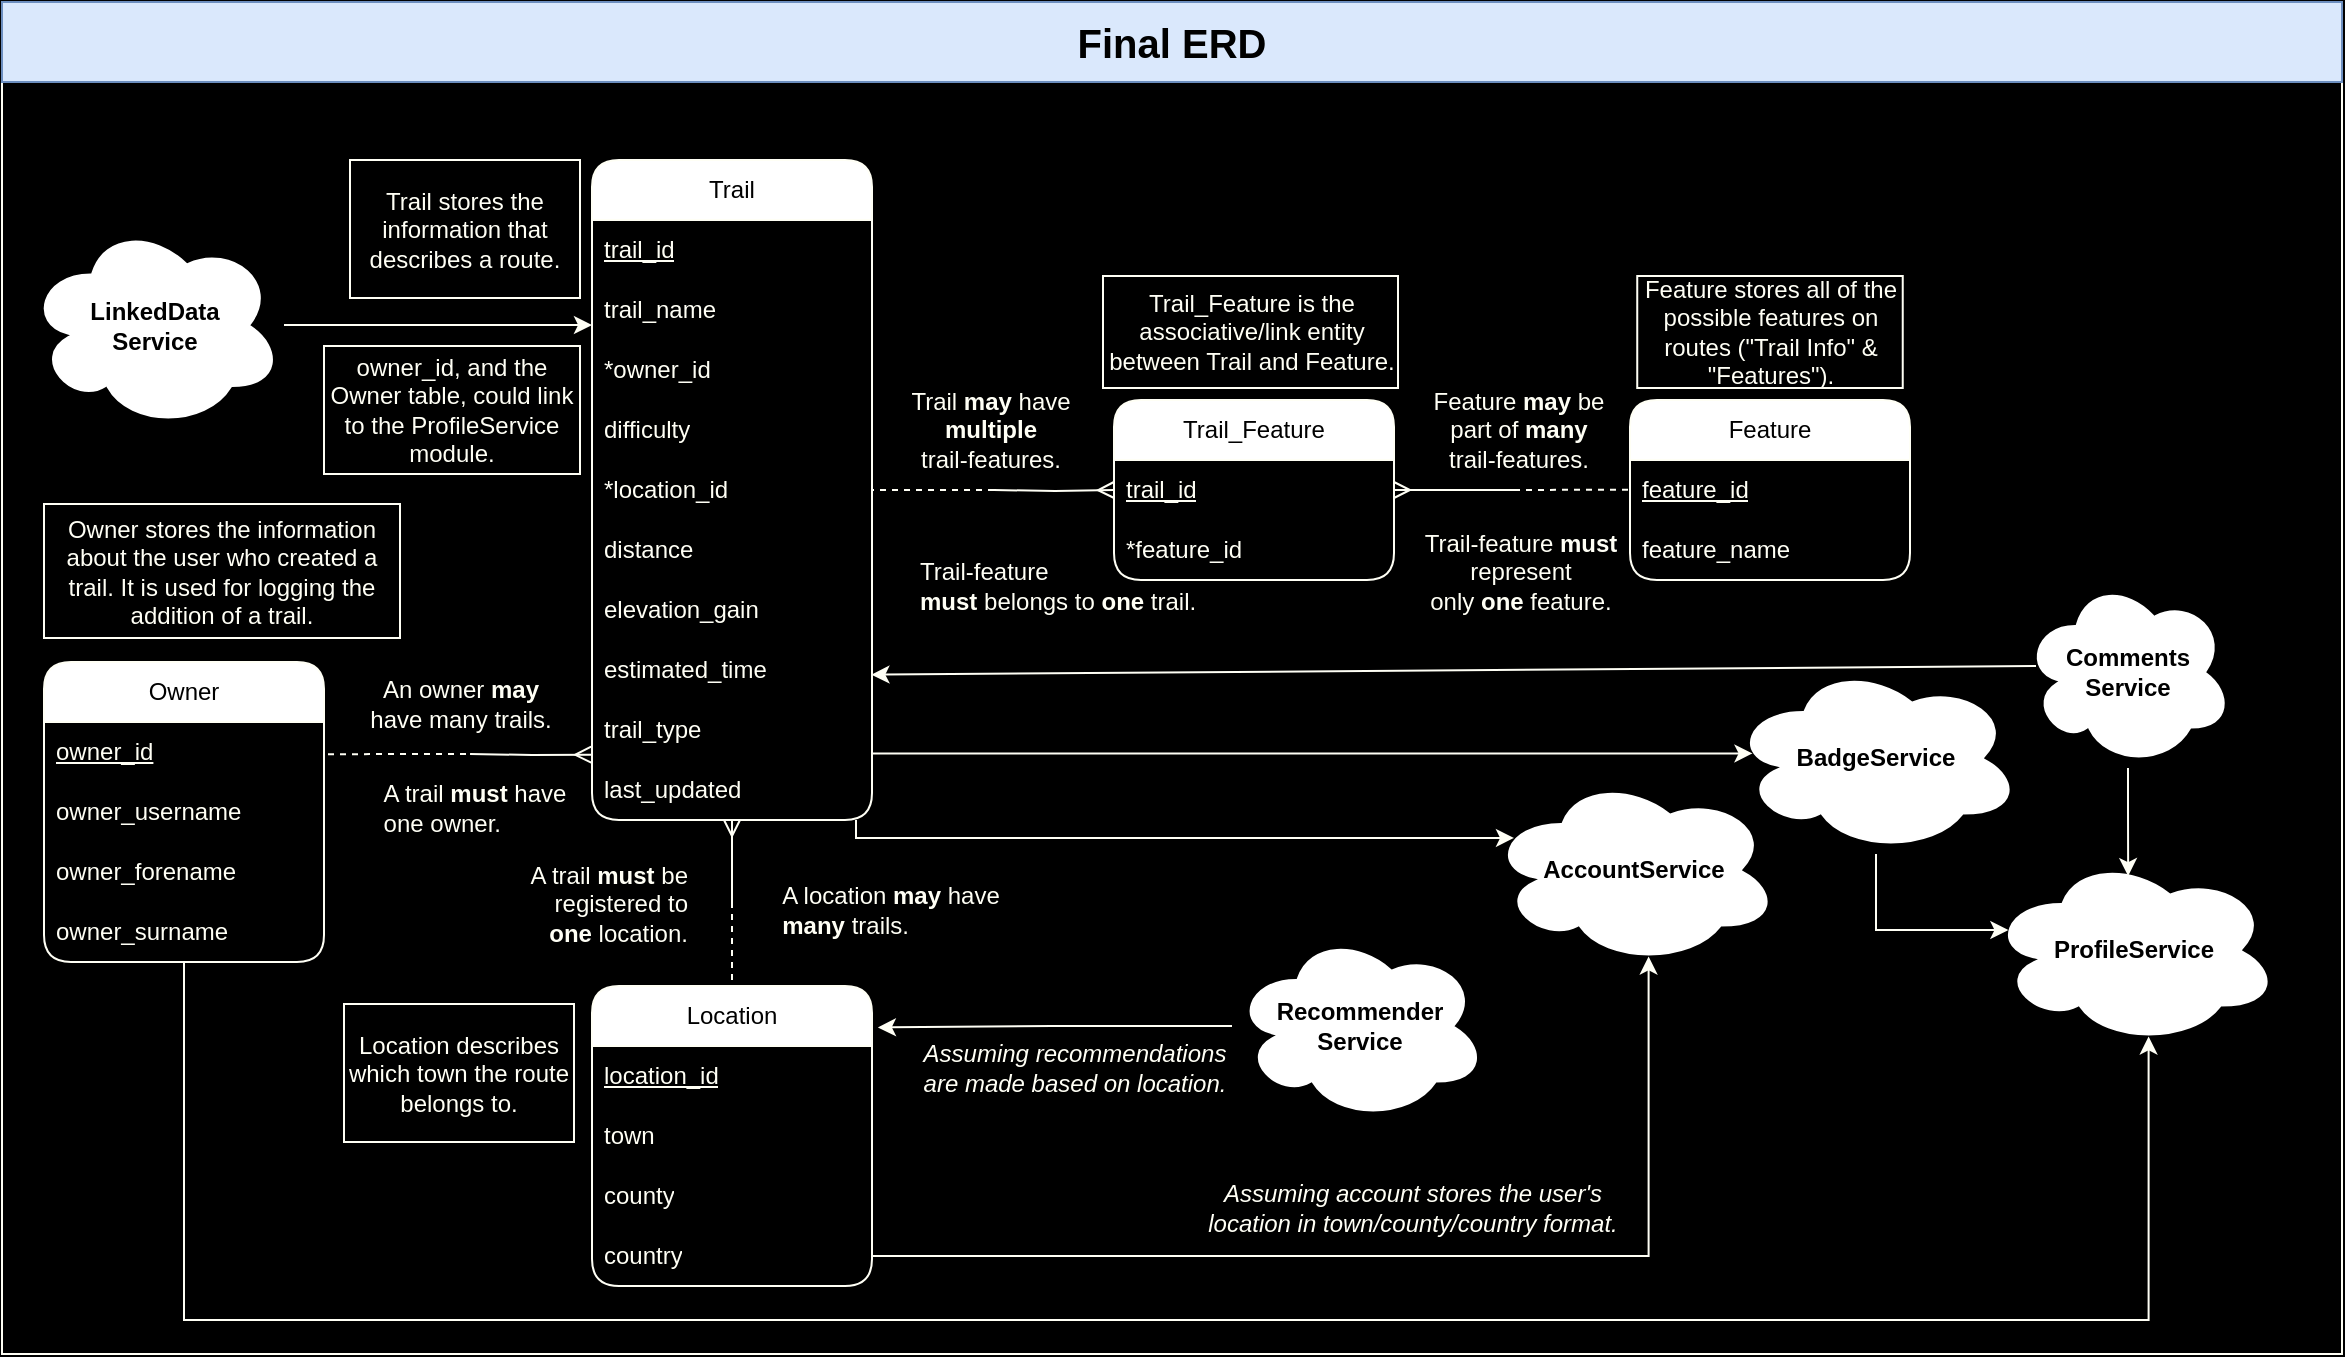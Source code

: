 <mxfile version="24.8.3">
  <diagram name="Page-1" id="eJ1suCUGfrgjvpVPt0L2">
    <mxGraphModel dx="1951" dy="1100" grid="0" gridSize="10" guides="1" tooltips="1" connect="1" arrows="1" fold="1" page="1" pageScale="1" pageWidth="1400" pageHeight="900" background="#000000" math="0" shadow="0">
      <root>
        <mxCell id="0" />
        <mxCell id="1" parent="0" />
        <mxCell id="LxQ198Bzji2fROzqUYcq-68" value="" style="rounded=0;whiteSpace=wrap;html=1;fillColor=none;strokeColor=#FFFFF5;" parent="1" vertex="1">
          <mxGeometry x="119" y="151" width="1170" height="637" as="geometry" />
        </mxCell>
        <mxCell id="LxQ198Bzji2fROzqUYcq-34" style="edgeStyle=orthogonalEdgeStyle;rounded=0;orthogonalLoop=1;jettySize=auto;html=1;strokeColor=#FFFFF5;endArrow=none;endFill=0;startArrow=ERmany;startFill=0;" parent="1" source="LxQ198Bzji2fROzqUYcq-1" edge="1">
          <mxGeometry relative="1" as="geometry">
            <mxPoint x="484" y="562" as="targetPoint" />
          </mxGeometry>
        </mxCell>
        <mxCell id="LxQ198Bzji2fROzqUYcq-1" value="&lt;div&gt;Trail&lt;/div&gt;" style="swimlane;fontStyle=0;childLayout=stackLayout;horizontal=1;startSize=30;horizontalStack=0;resizeParent=1;resizeParentMax=0;resizeLast=0;collapsible=1;marginBottom=0;whiteSpace=wrap;html=1;strokeColor=#FFFFF5;rounded=1;movable=1;resizable=1;rotatable=1;deletable=1;editable=1;locked=0;connectable=1;" parent="1" vertex="1">
          <mxGeometry x="414" y="191" width="140" height="330" as="geometry">
            <mxRectangle x="399" y="1090" width="59" height="30" as="alternateBounds" />
          </mxGeometry>
        </mxCell>
        <mxCell id="LxQ198Bzji2fROzqUYcq-2" value="&lt;font color=&quot;#fffff5&quot;&gt;&lt;u&gt;trail_id&lt;/u&gt;&lt;/font&gt;" style="text;strokeColor=none;fillColor=none;align=left;verticalAlign=middle;spacingLeft=4;spacingRight=4;overflow=hidden;points=[[0,0.5],[1,0.5]];portConstraint=eastwest;rotatable=0;whiteSpace=wrap;html=1;" parent="LxQ198Bzji2fROzqUYcq-1" vertex="1">
          <mxGeometry y="30" width="140" height="30" as="geometry" />
        </mxCell>
        <mxCell id="LxQ198Bzji2fROzqUYcq-3" value="trail_name" style="text;strokeColor=none;fillColor=none;align=left;verticalAlign=middle;spacingLeft=4;spacingRight=4;overflow=hidden;points=[[0,0.5],[1,0.5]];portConstraint=eastwest;rotatable=0;whiteSpace=wrap;html=1;fontColor=#FFFFF5;" parent="LxQ198Bzji2fROzqUYcq-1" vertex="1">
          <mxGeometry y="60" width="140" height="30" as="geometry" />
        </mxCell>
        <mxCell id="LxQ198Bzji2fROzqUYcq-28" value="*owner_id" style="text;strokeColor=none;fillColor=none;align=left;verticalAlign=middle;spacingLeft=4;spacingRight=4;overflow=hidden;points=[[0,0.5],[1,0.5]];portConstraint=eastwest;rotatable=0;whiteSpace=wrap;html=1;fontColor=#FFFFF5;" parent="LxQ198Bzji2fROzqUYcq-1" vertex="1">
          <mxGeometry y="90" width="140" height="30" as="geometry" />
        </mxCell>
        <mxCell id="LxQ198Bzji2fROzqUYcq-4" value="&lt;div&gt;difficulty&lt;/div&gt;" style="text;strokeColor=none;fillColor=none;align=left;verticalAlign=middle;spacingLeft=4;spacingRight=4;overflow=hidden;points=[[0,0.5],[1,0.5]];portConstraint=eastwest;rotatable=0;whiteSpace=wrap;html=1;fontColor=#FFFFF5;" parent="LxQ198Bzji2fROzqUYcq-1" vertex="1">
          <mxGeometry y="120" width="140" height="30" as="geometry" />
        </mxCell>
        <mxCell id="LxQ198Bzji2fROzqUYcq-11" value="&lt;div&gt;*location_id&lt;br&gt;&lt;/div&gt;" style="text;strokeColor=none;fillColor=none;align=left;verticalAlign=middle;spacingLeft=4;spacingRight=4;overflow=hidden;points=[[0,0.5],[1,0.5]];portConstraint=eastwest;rotatable=0;whiteSpace=wrap;html=1;fontColor=#FFFFF5;" parent="LxQ198Bzji2fROzqUYcq-1" vertex="1">
          <mxGeometry y="150" width="140" height="30" as="geometry" />
        </mxCell>
        <mxCell id="LxQ198Bzji2fROzqUYcq-12" value="&lt;div&gt;distance&lt;/div&gt;" style="text;strokeColor=none;fillColor=none;align=left;verticalAlign=middle;spacingLeft=4;spacingRight=4;overflow=hidden;points=[[0,0.5],[1,0.5]];portConstraint=eastwest;rotatable=0;whiteSpace=wrap;html=1;fontColor=#FFFFF5;" parent="LxQ198Bzji2fROzqUYcq-1" vertex="1">
          <mxGeometry y="180" width="140" height="30" as="geometry" />
        </mxCell>
        <mxCell id="LxQ198Bzji2fROzqUYcq-13" value="elevation_gain" style="text;strokeColor=none;fillColor=none;align=left;verticalAlign=middle;spacingLeft=4;spacingRight=4;overflow=hidden;points=[[0,0.5],[1,0.5]];portConstraint=eastwest;rotatable=0;whiteSpace=wrap;html=1;fontColor=#FFFFF5;" parent="LxQ198Bzji2fROzqUYcq-1" vertex="1">
          <mxGeometry y="210" width="140" height="30" as="geometry" />
        </mxCell>
        <mxCell id="LxQ198Bzji2fROzqUYcq-14" value="estimated_time" style="text;strokeColor=none;fillColor=none;align=left;verticalAlign=middle;spacingLeft=4;spacingRight=4;overflow=hidden;points=[[0,0.5],[1,0.5]];portConstraint=eastwest;rotatable=0;whiteSpace=wrap;html=1;fontColor=#FFFFF5;" parent="LxQ198Bzji2fROzqUYcq-1" vertex="1">
          <mxGeometry y="240" width="140" height="30" as="geometry" />
        </mxCell>
        <mxCell id="LxQ198Bzji2fROzqUYcq-15" value="trail_type" style="text;strokeColor=none;fillColor=none;align=left;verticalAlign=middle;spacingLeft=4;spacingRight=4;overflow=hidden;points=[[0,0.5],[1,0.5]];portConstraint=eastwest;rotatable=0;whiteSpace=wrap;html=1;fontColor=#FFFFF5;" parent="LxQ198Bzji2fROzqUYcq-1" vertex="1">
          <mxGeometry y="270" width="140" height="30" as="geometry" />
        </mxCell>
        <mxCell id="LxQ198Bzji2fROzqUYcq-16" value="last_updated" style="text;strokeColor=none;fillColor=none;align=left;verticalAlign=middle;spacingLeft=4;spacingRight=4;overflow=hidden;points=[[0,0.5],[1,0.5]];portConstraint=eastwest;rotatable=0;whiteSpace=wrap;html=1;fontColor=#FFFFF5;" parent="LxQ198Bzji2fROzqUYcq-1" vertex="1">
          <mxGeometry y="300" width="140" height="30" as="geometry" />
        </mxCell>
        <mxCell id="LxQ198Bzji2fROzqUYcq-5" value="Location" style="swimlane;fontStyle=0;childLayout=stackLayout;horizontal=1;startSize=30;horizontalStack=0;resizeParent=1;resizeParentMax=0;resizeLast=0;collapsible=1;marginBottom=0;whiteSpace=wrap;html=1;strokeColor=#FFFFF5;rounded=1;" parent="1" vertex="1">
          <mxGeometry x="414" y="604" width="140" height="150" as="geometry" />
        </mxCell>
        <mxCell id="LxQ198Bzji2fROzqUYcq-6" value="&lt;font color=&quot;#fffff5&quot;&gt;&lt;u&gt;location_id&lt;/u&gt;&lt;/font&gt;" style="text;strokeColor=none;fillColor=none;align=left;verticalAlign=middle;spacingLeft=4;spacingRight=4;overflow=hidden;points=[[0,0.5],[1,0.5]];portConstraint=eastwest;rotatable=0;whiteSpace=wrap;html=1;" parent="LxQ198Bzji2fROzqUYcq-5" vertex="1">
          <mxGeometry y="30" width="140" height="30" as="geometry" />
        </mxCell>
        <mxCell id="LxQ198Bzji2fROzqUYcq-7" value="town" style="text;strokeColor=none;fillColor=none;align=left;verticalAlign=middle;spacingLeft=4;spacingRight=4;overflow=hidden;points=[[0,0.5],[1,0.5]];portConstraint=eastwest;rotatable=0;whiteSpace=wrap;html=1;fontColor=#FFFFF5;" parent="LxQ198Bzji2fROzqUYcq-5" vertex="1">
          <mxGeometry y="60" width="140" height="30" as="geometry" />
        </mxCell>
        <mxCell id="LxQ198Bzji2fROzqUYcq-8" value="county" style="text;strokeColor=none;fillColor=none;align=left;verticalAlign=middle;spacingLeft=4;spacingRight=4;overflow=hidden;points=[[0,0.5],[1,0.5]];portConstraint=eastwest;rotatable=0;whiteSpace=wrap;html=1;fontColor=#FFFFF5;" parent="LxQ198Bzji2fROzqUYcq-5" vertex="1">
          <mxGeometry y="90" width="140" height="30" as="geometry" />
        </mxCell>
        <mxCell id="LxQ198Bzji2fROzqUYcq-17" value="country" style="text;strokeColor=none;fillColor=none;align=left;verticalAlign=middle;spacingLeft=4;spacingRight=4;overflow=hidden;points=[[0,0.5],[1,0.5]];portConstraint=eastwest;rotatable=0;whiteSpace=wrap;html=1;fontColor=#FFFFF5;" parent="LxQ198Bzji2fROzqUYcq-5" vertex="1">
          <mxGeometry y="120" width="140" height="30" as="geometry" />
        </mxCell>
        <mxCell id="LxQ198Bzji2fROzqUYcq-18" value="Trail_Feature" style="swimlane;fontStyle=0;childLayout=stackLayout;horizontal=1;startSize=30;horizontalStack=0;resizeParent=1;resizeParentMax=0;resizeLast=0;collapsible=1;marginBottom=0;whiteSpace=wrap;html=1;strokeColor=#FFFFF5;rounded=1;" parent="1" vertex="1">
          <mxGeometry x="675" y="311" width="140" height="90" as="geometry" />
        </mxCell>
        <mxCell id="LxQ198Bzji2fROzqUYcq-19" value="&lt;font color=&quot;#fffff5&quot;&gt;&lt;u&gt;trail_id&lt;br&gt;&lt;/u&gt;&lt;/font&gt;" style="text;strokeColor=none;fillColor=none;align=left;verticalAlign=middle;spacingLeft=4;spacingRight=4;overflow=hidden;points=[[0,0.5],[1,0.5]];portConstraint=eastwest;rotatable=0;whiteSpace=wrap;html=1;" parent="LxQ198Bzji2fROzqUYcq-18" vertex="1">
          <mxGeometry y="30" width="140" height="30" as="geometry" />
        </mxCell>
        <mxCell id="LxQ198Bzji2fROzqUYcq-20" value="*feature_id" style="text;strokeColor=none;fillColor=none;align=left;verticalAlign=middle;spacingLeft=4;spacingRight=4;overflow=hidden;points=[[0,0.5],[1,0.5]];portConstraint=eastwest;rotatable=0;whiteSpace=wrap;html=1;fontColor=#FFFFF5;" parent="LxQ198Bzji2fROzqUYcq-18" vertex="1">
          <mxGeometry y="60" width="140" height="30" as="geometry" />
        </mxCell>
        <mxCell id="LxQ198Bzji2fROzqUYcq-23" value="Feature" style="swimlane;fontStyle=0;childLayout=stackLayout;horizontal=1;startSize=30;horizontalStack=0;resizeParent=1;resizeParentMax=0;resizeLast=0;collapsible=1;marginBottom=0;whiteSpace=wrap;html=1;strokeColor=#FFFFF5;rounded=1;" parent="1" vertex="1">
          <mxGeometry x="933" y="311" width="140" height="90" as="geometry" />
        </mxCell>
        <mxCell id="LxQ198Bzji2fROzqUYcq-24" value="&lt;font color=&quot;#fffff5&quot;&gt;&lt;u&gt;feature_id&lt;/u&gt;&lt;/font&gt;" style="text;strokeColor=none;fillColor=none;align=left;verticalAlign=middle;spacingLeft=4;spacingRight=4;overflow=hidden;points=[[0,0.5],[1,0.5]];portConstraint=eastwest;rotatable=0;whiteSpace=wrap;html=1;" parent="LxQ198Bzji2fROzqUYcq-23" vertex="1">
          <mxGeometry y="30" width="140" height="30" as="geometry" />
        </mxCell>
        <mxCell id="LxQ198Bzji2fROzqUYcq-25" value="feature_name" style="text;strokeColor=none;fillColor=none;align=left;verticalAlign=middle;spacingLeft=4;spacingRight=4;overflow=hidden;points=[[0,0.5],[1,0.5]];portConstraint=eastwest;rotatable=0;whiteSpace=wrap;html=1;fontColor=#FFFFF5;" parent="LxQ198Bzji2fROzqUYcq-23" vertex="1">
          <mxGeometry y="60" width="140" height="30" as="geometry" />
        </mxCell>
        <mxCell id="LxQ198Bzji2fROzqUYcq-29" value="owner_id, and the Owner table, could link to the ProfileService module." style="rounded=0;whiteSpace=wrap;html=1;fillColor=#000000;strokeColor=#FFFFF5;labelBackgroundColor=none;fontColor=#FFFFF5;" parent="1" vertex="1">
          <mxGeometry x="280" y="284" width="128" height="64" as="geometry" />
        </mxCell>
        <mxCell id="LxQ198Bzji2fROzqUYcq-32" style="edgeStyle=orthogonalEdgeStyle;rounded=0;orthogonalLoop=1;jettySize=auto;html=1;entryX=0;entryY=0.5;entryDx=0;entryDy=0;strokeColor=#FFFFF5;endArrow=ERmany;endFill=0;" parent="1" target="LxQ198Bzji2fROzqUYcq-18" edge="1">
          <mxGeometry relative="1" as="geometry">
            <mxPoint x="615" y="356" as="sourcePoint" />
          </mxGeometry>
        </mxCell>
        <mxCell id="LxQ198Bzji2fROzqUYcq-33" style="edgeStyle=orthogonalEdgeStyle;rounded=0;orthogonalLoop=1;jettySize=auto;html=1;strokeColor=#FFFFF5;endArrow=none;endFill=0;startArrow=ERmany;startFill=0;" parent="1" source="LxQ198Bzji2fROzqUYcq-19" edge="1">
          <mxGeometry relative="1" as="geometry">
            <mxPoint x="875" y="356" as="targetPoint" />
          </mxGeometry>
        </mxCell>
        <mxCell id="LxQ198Bzji2fROzqUYcq-35" value="Trail stores the information that describes a route." style="rounded=0;whiteSpace=wrap;html=1;fillColor=#000000;strokeColor=#FFFFF5;labelBackgroundColor=none;fontColor=#FFFFF5;" parent="1" vertex="1">
          <mxGeometry x="293" y="191" width="115" height="69" as="geometry" />
        </mxCell>
        <mxCell id="LxQ198Bzji2fROzqUYcq-36" value="Location describes which town the route belongs to." style="rounded=0;whiteSpace=wrap;html=1;fillColor=#000000;strokeColor=#FFFFF5;labelBackgroundColor=none;fontColor=#FFFFF5;" parent="1" vertex="1">
          <mxGeometry x="290" y="613" width="115" height="69" as="geometry" />
        </mxCell>
        <mxCell id="LxQ198Bzji2fROzqUYcq-37" value="&lt;div&gt;Trail_Feature is the associative/link entity between Trail and Feature.&lt;br&gt;&lt;/div&gt;" style="rounded=0;whiteSpace=wrap;html=1;fillColor=#000000;strokeColor=#FFFFF5;labelBackgroundColor=none;fontColor=#FFFFF5;" parent="1" vertex="1">
          <mxGeometry x="669.5" y="249" width="147.5" height="56" as="geometry" />
        </mxCell>
        <mxCell id="LxQ198Bzji2fROzqUYcq-38" value="Feature stores all of the possible features on routes (&quot;Trail Info&quot; &amp;amp; &quot;Features&quot;)." style="rounded=0;whiteSpace=wrap;html=1;fillColor=#000000;strokeColor=#FFFFF5;labelBackgroundColor=none;fontColor=#FFFFF5;" parent="1" vertex="1">
          <mxGeometry x="936.62" y="249" width="132.75" height="56" as="geometry" />
        </mxCell>
        <mxCell id="LxQ198Bzji2fROzqUYcq-39" value="" style="endArrow=none;dashed=1;html=1;rounded=0;strokeColor=#FFFFF5;entryX=0.5;entryY=0;entryDx=0;entryDy=0;" parent="1" target="LxQ198Bzji2fROzqUYcq-5" edge="1">
          <mxGeometry width="50" height="50" relative="1" as="geometry">
            <mxPoint x="484" y="562" as="sourcePoint" />
            <mxPoint x="581" y="457" as="targetPoint" />
          </mxGeometry>
        </mxCell>
        <mxCell id="LxQ198Bzji2fROzqUYcq-40" value="" style="endArrow=none;dashed=1;html=1;rounded=0;strokeColor=#FFFFF5;entryX=1;entryY=0.5;entryDx=0;entryDy=0;" parent="1" target="LxQ198Bzji2fROzqUYcq-1" edge="1">
          <mxGeometry width="50" height="50" relative="1" as="geometry">
            <mxPoint x="615" y="356" as="sourcePoint" />
            <mxPoint x="606.66" y="408" as="targetPoint" />
          </mxGeometry>
        </mxCell>
        <mxCell id="LxQ198Bzji2fROzqUYcq-41" value="" style="endArrow=none;dashed=1;html=1;rounded=0;strokeColor=#FFFFF5;entryX=-0.007;entryY=0.494;entryDx=0;entryDy=0;entryPerimeter=0;" parent="1" target="LxQ198Bzji2fROzqUYcq-24" edge="1">
          <mxGeometry width="50" height="50" relative="1" as="geometry">
            <mxPoint x="875" y="356" as="sourcePoint" />
            <mxPoint x="902" y="393.5" as="targetPoint" />
          </mxGeometry>
        </mxCell>
        <mxCell id="LxQ198Bzji2fROzqUYcq-42" value="&lt;b&gt;BadgeService&lt;/b&gt;" style="ellipse;shape=cloud;whiteSpace=wrap;html=1;" parent="1" vertex="1">
          <mxGeometry x="983" y="442" width="146" height="96" as="geometry" />
        </mxCell>
        <mxCell id="LxQ198Bzji2fROzqUYcq-43" value="&lt;b&gt;ProfileService&lt;br&gt;&lt;/b&gt;" style="ellipse;shape=cloud;whiteSpace=wrap;html=1;" parent="1" vertex="1">
          <mxGeometry x="1112" y="538" width="146" height="96" as="geometry" />
        </mxCell>
        <mxCell id="LxQ198Bzji2fROzqUYcq-44" value="&lt;b&gt;AccountService&lt;/b&gt;" style="ellipse;shape=cloud;whiteSpace=wrap;html=1;" parent="1" vertex="1">
          <mxGeometry x="862" y="498" width="146" height="96" as="geometry" />
        </mxCell>
        <mxCell id="LxQ198Bzji2fROzqUYcq-60" style="edgeStyle=orthogonalEdgeStyle;rounded=0;orthogonalLoop=1;jettySize=auto;html=1;entryX=0;entryY=0.25;entryDx=0;entryDy=0;strokeColor=#FFFFF5;" parent="1" source="LxQ198Bzji2fROzqUYcq-45" target="LxQ198Bzji2fROzqUYcq-1" edge="1">
          <mxGeometry relative="1" as="geometry" />
        </mxCell>
        <mxCell id="LxQ198Bzji2fROzqUYcq-45" value="&lt;b&gt;LinkedData&lt;br&gt;Service&lt;/b&gt;" style="ellipse;shape=cloud;whiteSpace=wrap;html=1;" parent="1" vertex="1">
          <mxGeometry x="131" y="221" width="129" height="105" as="geometry" />
        </mxCell>
        <mxCell id="LxQ198Bzji2fROzqUYcq-48" style="edgeStyle=orthogonalEdgeStyle;rounded=0;orthogonalLoop=1;jettySize=auto;html=1;strokeColor=#FFFFF5;entryX=1.021;entryY=0.138;entryDx=0;entryDy=0;entryPerimeter=0;" parent="1" source="LxQ198Bzji2fROzqUYcq-46" target="LxQ198Bzji2fROzqUYcq-5" edge="1">
          <mxGeometry relative="1" as="geometry">
            <mxPoint x="592.833" y="700.5" as="targetPoint" />
          </mxGeometry>
        </mxCell>
        <mxCell id="LxQ198Bzji2fROzqUYcq-46" value="&lt;b&gt;Recommender Service&lt;br&gt;&lt;/b&gt;" style="ellipse;shape=cloud;whiteSpace=wrap;html=1;" parent="1" vertex="1">
          <mxGeometry x="734" y="576" width="128" height="96" as="geometry" />
        </mxCell>
        <mxCell id="LxQ198Bzji2fROzqUYcq-47" value="&lt;b&gt;Comments Service&lt;br&gt;&lt;/b&gt;" style="ellipse;shape=cloud;whiteSpace=wrap;html=1;" parent="1" vertex="1">
          <mxGeometry x="1129" y="399" width="106" height="96" as="geometry" />
        </mxCell>
        <mxCell id="LxQ198Bzji2fROzqUYcq-49" value="&lt;i&gt;&lt;font color=&quot;#fffff5&quot;&gt;Assuming recommendations&lt;br&gt;are made based on location.&lt;br&gt;&lt;/font&gt;&lt;/i&gt;" style="text;html=1;align=center;verticalAlign=middle;resizable=0;points=[];autosize=1;strokeColor=none;fillColor=none;" parent="1" vertex="1">
          <mxGeometry x="567" y="624" width="176" height="41" as="geometry" />
        </mxCell>
        <mxCell id="LxQ198Bzji2fROzqUYcq-50" value="&lt;font color=&quot;#fffff5&quot;&gt;A trail &lt;b&gt;must &lt;/b&gt;be&lt;br&gt;registered to&lt;br&gt;&lt;b&gt;one &lt;/b&gt;&lt;/font&gt;&lt;font color=&quot;#fffff5&quot;&gt;location.&lt;/font&gt;" style="text;html=1;align=right;verticalAlign=middle;resizable=0;points=[];autosize=1;strokeColor=none;fillColor=none;" parent="1" vertex="1">
          <mxGeometry x="366" y="535" width="97" height="55" as="geometry" />
        </mxCell>
        <mxCell id="LxQ198Bzji2fROzqUYcq-51" value="&lt;font color=&quot;#fffff5&quot;&gt;A location &lt;b&gt;may &lt;/b&gt;have&lt;br&gt;&lt;/font&gt;&lt;div align=&quot;left&quot;&gt;&lt;font color=&quot;#fffff5&quot;&gt;&lt;b&gt;many &lt;/b&gt;trails.&lt;/font&gt;&lt;br&gt;&lt;/div&gt;" style="text;html=1;align=center;verticalAlign=middle;resizable=0;points=[];autosize=1;strokeColor=none;fillColor=none;" parent="1" vertex="1">
          <mxGeometry x="499" y="545" width="127" height="41" as="geometry" />
        </mxCell>
        <mxCell id="LxQ198Bzji2fROzqUYcq-52" value="&lt;div align=&quot;left&quot;&gt;&lt;font color=&quot;#fffff5&quot;&gt;Trail-feature&lt;/font&gt;&lt;br&gt;&lt;/div&gt;&lt;div align=&quot;left&quot;&gt;&lt;font color=&quot;#fffff5&quot;&gt;&lt;b&gt;must &lt;/b&gt;belongs to &lt;b&gt;one &lt;/b&gt;trail.&lt;/font&gt;&lt;br&gt;&lt;/div&gt;" style="text;html=1;align=left;verticalAlign=middle;resizable=0;points=[];autosize=1;strokeColor=none;fillColor=none;" parent="1" vertex="1">
          <mxGeometry x="576" y="383" width="158" height="41" as="geometry" />
        </mxCell>
        <mxCell id="LxQ198Bzji2fROzqUYcq-53" value="&lt;font color=&quot;#fffff5&quot;&gt;Trail &lt;b&gt;may &lt;/b&gt;have&lt;br&gt;&lt;b&gt;multiple&lt;br&gt;&lt;/b&gt;&lt;/font&gt;&lt;div&gt;&lt;font color=&quot;#fffff5&quot;&gt;trail-features.&lt;/font&gt;&lt;br&gt;&lt;/div&gt;" style="text;html=1;align=center;verticalAlign=middle;resizable=0;points=[];autosize=1;strokeColor=none;fillColor=none;" parent="1" vertex="1">
          <mxGeometry x="564" y="298" width="98" height="55" as="geometry" />
        </mxCell>
        <mxCell id="LxQ198Bzji2fROzqUYcq-54" value="&lt;font color=&quot;#fffff5&quot;&gt;Feature &lt;b&gt;may &lt;/b&gt;be&lt;br&gt;part of&lt;b&gt; many&lt;br&gt;&lt;/b&gt;trail-features.&lt;/font&gt;" style="text;html=1;align=center;verticalAlign=middle;resizable=0;points=[];autosize=1;strokeColor=none;fillColor=none;" parent="1" vertex="1">
          <mxGeometry x="825" y="298" width="104" height="55" as="geometry" />
        </mxCell>
        <mxCell id="LxQ198Bzji2fROzqUYcq-55" value="&lt;font color=&quot;#fffff5&quot;&gt;Trail-feature &lt;b&gt;must&lt;br&gt;&lt;/b&gt;represent&lt;br&gt;only &lt;b&gt;one &lt;/b&gt;feature. &lt;br&gt;&lt;/font&gt;" style="text;html=1;align=center;verticalAlign=middle;resizable=0;points=[];autosize=1;strokeColor=none;fillColor=none;" parent="1" vertex="1">
          <mxGeometry x="817" y="369" width="121" height="55" as="geometry" />
        </mxCell>
        <mxCell id="LxQ198Bzji2fROzqUYcq-57" style="edgeStyle=orthogonalEdgeStyle;rounded=0;orthogonalLoop=1;jettySize=auto;html=1;entryX=0.55;entryY=0.95;entryDx=0;entryDy=0;entryPerimeter=0;strokeColor=#FFFFF5;" parent="1" source="LxQ198Bzji2fROzqUYcq-17" target="LxQ198Bzji2fROzqUYcq-44" edge="1">
          <mxGeometry relative="1" as="geometry" />
        </mxCell>
        <mxCell id="LxQ198Bzji2fROzqUYcq-58" value="&lt;font color=&quot;#fffff5&quot;&gt;&lt;i&gt;Assuming account stores the user&#39;s&lt;br&gt;location in town/county/country format.&lt;br&gt;&lt;/i&gt;&lt;/font&gt;" style="text;html=1;align=center;verticalAlign=middle;resizable=0;points=[];autosize=1;strokeColor=none;fillColor=none;" parent="1" vertex="1">
          <mxGeometry x="711.62" y="694" width="225" height="41" as="geometry" />
        </mxCell>
        <mxCell id="LxQ198Bzji2fROzqUYcq-61" style="edgeStyle=orthogonalEdgeStyle;rounded=0;orthogonalLoop=1;jettySize=auto;html=1;entryX=0.089;entryY=0.333;entryDx=0;entryDy=0;entryPerimeter=0;strokeColor=#FFFFF5;" parent="1" source="LxQ198Bzji2fROzqUYcq-16" target="LxQ198Bzji2fROzqUYcq-44" edge="1">
          <mxGeometry relative="1" as="geometry">
            <Array as="points">
              <mxPoint x="546" y="530" />
            </Array>
          </mxGeometry>
        </mxCell>
        <mxCell id="LxQ198Bzji2fROzqUYcq-62" style="edgeStyle=orthogonalEdgeStyle;rounded=0;orthogonalLoop=1;jettySize=auto;html=1;entryX=0.077;entryY=0.476;entryDx=0;entryDy=0;entryPerimeter=0;strokeColor=#FFFFF5;" parent="1" source="LxQ198Bzji2fROzqUYcq-16" target="LxQ198Bzji2fROzqUYcq-42" edge="1">
          <mxGeometry relative="1" as="geometry">
            <Array as="points">
              <mxPoint x="554" y="488" />
            </Array>
          </mxGeometry>
        </mxCell>
        <mxCell id="LxQ198Bzji2fROzqUYcq-64" value="" style="endArrow=classic;html=1;rounded=0;exitX=0.066;exitY=0.469;exitDx=0;exitDy=0;exitPerimeter=0;strokeColor=#FFFFF5;entryX=0.998;entryY=0.578;entryDx=0;entryDy=0;entryPerimeter=0;" parent="1" source="LxQ198Bzji2fROzqUYcq-47" target="LxQ198Bzji2fROzqUYcq-14" edge="1">
          <mxGeometry width="50" height="50" relative="1" as="geometry">
            <mxPoint x="1012" y="513" as="sourcePoint" />
            <mxPoint x="917" y="442" as="targetPoint" />
          </mxGeometry>
        </mxCell>
        <mxCell id="LxQ198Bzji2fROzqUYcq-66" style="edgeStyle=orthogonalEdgeStyle;rounded=0;orthogonalLoop=1;jettySize=auto;html=1;entryX=0.48;entryY=0.115;entryDx=0;entryDy=0;entryPerimeter=0;strokeColor=#FFFFF5;" parent="1" source="LxQ198Bzji2fROzqUYcq-47" target="LxQ198Bzji2fROzqUYcq-43" edge="1">
          <mxGeometry relative="1" as="geometry" />
        </mxCell>
        <mxCell id="LxQ198Bzji2fROzqUYcq-67" style="edgeStyle=orthogonalEdgeStyle;rounded=0;orthogonalLoop=1;jettySize=auto;html=1;entryX=0.07;entryY=0.4;entryDx=0;entryDy=0;entryPerimeter=0;strokeColor=#FFFFF5;" parent="1" source="LxQ198Bzji2fROzqUYcq-42" target="LxQ198Bzji2fROzqUYcq-43" edge="1">
          <mxGeometry relative="1" as="geometry">
            <Array as="points">
              <mxPoint x="1056" y="576" />
              <mxPoint x="1122" y="576" />
            </Array>
          </mxGeometry>
        </mxCell>
        <mxCell id="LxQ198Bzji2fROzqUYcq-69" value="&lt;b style=&quot;font-size: 20px;&quot;&gt;Final ERD&lt;/b&gt;" style="rounded=0;whiteSpace=wrap;html=1;fillColor=#dae8fc;strokeColor=#6c8ebf;fontSize=20;" parent="1" vertex="1">
          <mxGeometry x="119" y="112" width="1170" height="40" as="geometry" />
        </mxCell>
        <mxCell id="jsB0tNbtDVdlPytYgxbH-6" value="" style="edgeStyle=orthogonalEdgeStyle;rounded=0;orthogonalLoop=1;jettySize=auto;html=1;" edge="1" parent="1" source="jsB0tNbtDVdlPytYgxbH-1" target="LxQ198Bzji2fROzqUYcq-45">
          <mxGeometry relative="1" as="geometry" />
        </mxCell>
        <mxCell id="jsB0tNbtDVdlPytYgxbH-1" value="Owner" style="swimlane;fontStyle=0;childLayout=stackLayout;horizontal=1;startSize=30;horizontalStack=0;resizeParent=1;resizeParentMax=0;resizeLast=0;collapsible=1;marginBottom=0;whiteSpace=wrap;html=1;strokeColor=#FFFFF5;rounded=1;" vertex="1" parent="1">
          <mxGeometry x="140" y="442" width="140" height="150" as="geometry" />
        </mxCell>
        <mxCell id="jsB0tNbtDVdlPytYgxbH-2" value="&lt;font color=&quot;#fffff5&quot;&gt;&lt;u&gt;owner_id&lt;/u&gt;&lt;/font&gt;" style="text;strokeColor=none;fillColor=none;align=left;verticalAlign=middle;spacingLeft=4;spacingRight=4;overflow=hidden;points=[[0,0.5],[1,0.5]];portConstraint=eastwest;rotatable=0;whiteSpace=wrap;html=1;" vertex="1" parent="jsB0tNbtDVdlPytYgxbH-1">
          <mxGeometry y="30" width="140" height="30" as="geometry" />
        </mxCell>
        <mxCell id="jsB0tNbtDVdlPytYgxbH-5" value="&lt;div&gt;owner_username&lt;/div&gt;" style="text;strokeColor=none;fillColor=none;align=left;verticalAlign=middle;spacingLeft=4;spacingRight=4;overflow=hidden;points=[[0,0.5],[1,0.5]];portConstraint=eastwest;rotatable=0;whiteSpace=wrap;html=1;fontColor=#FFFFF5;" vertex="1" parent="jsB0tNbtDVdlPytYgxbH-1">
          <mxGeometry y="60" width="140" height="30" as="geometry" />
        </mxCell>
        <mxCell id="jsB0tNbtDVdlPytYgxbH-3" value="&lt;div&gt;owner_forename&lt;/div&gt;" style="text;strokeColor=none;fillColor=none;align=left;verticalAlign=middle;spacingLeft=4;spacingRight=4;overflow=hidden;points=[[0,0.5],[1,0.5]];portConstraint=eastwest;rotatable=0;whiteSpace=wrap;html=1;fontColor=#FFFFF5;" vertex="1" parent="jsB0tNbtDVdlPytYgxbH-1">
          <mxGeometry y="90" width="140" height="30" as="geometry" />
        </mxCell>
        <mxCell id="jsB0tNbtDVdlPytYgxbH-4" value="&lt;div&gt;owner_surname&lt;/div&gt;" style="text;strokeColor=none;fillColor=none;align=left;verticalAlign=middle;spacingLeft=4;spacingRight=4;overflow=hidden;points=[[0,0.5],[1,0.5]];portConstraint=eastwest;rotatable=0;whiteSpace=wrap;html=1;fontColor=#FFFFF5;" vertex="1" parent="jsB0tNbtDVdlPytYgxbH-1">
          <mxGeometry y="120" width="140" height="30" as="geometry" />
        </mxCell>
        <mxCell id="jsB0tNbtDVdlPytYgxbH-8" style="edgeStyle=orthogonalEdgeStyle;rounded=0;orthogonalLoop=1;jettySize=auto;html=1;entryX=-0.003;entryY=0.912;entryDx=0;entryDy=0;entryPerimeter=0;strokeColor=#FFFFF5;endArrow=ERmany;endFill=0;" edge="1" parent="1" target="LxQ198Bzji2fROzqUYcq-15">
          <mxGeometry relative="1" as="geometry">
            <mxPoint x="353.02" y="488" as="sourcePoint" />
            <mxPoint x="408" y="488" as="targetPoint" />
          </mxGeometry>
        </mxCell>
        <mxCell id="jsB0tNbtDVdlPytYgxbH-9" value="" style="endArrow=none;dashed=1;html=1;rounded=0;strokeColor=#FFFFF5;entryX=1.004;entryY=0.085;entryDx=0;entryDy=0;entryPerimeter=0;" edge="1" parent="1">
          <mxGeometry width="50" height="50" relative="1" as="geometry">
            <mxPoint x="351" y="488" as="sourcePoint" />
            <mxPoint x="280.0" y="488.09" as="targetPoint" />
          </mxGeometry>
        </mxCell>
        <mxCell id="jsB0tNbtDVdlPytYgxbH-10" value="Owner stores the information about the user who created a trail. It is used for logging the addition of a trail." style="rounded=0;whiteSpace=wrap;html=1;fillColor=#000000;strokeColor=#FFFFF5;labelBackgroundColor=none;fontColor=#FFFFF5;" vertex="1" parent="1">
          <mxGeometry x="140" y="363" width="178" height="67" as="geometry" />
        </mxCell>
        <mxCell id="jsB0tNbtDVdlPytYgxbH-11" style="edgeStyle=orthogonalEdgeStyle;rounded=0;orthogonalLoop=1;jettySize=auto;html=1;entryX=0.55;entryY=0.95;entryDx=0;entryDy=0;entryPerimeter=0;strokeColor=#FFFFF5;" edge="1" parent="1" source="jsB0tNbtDVdlPytYgxbH-1" target="LxQ198Bzji2fROzqUYcq-43">
          <mxGeometry relative="1" as="geometry">
            <Array as="points">
              <mxPoint x="210" y="771" />
              <mxPoint x="1192" y="771" />
            </Array>
          </mxGeometry>
        </mxCell>
        <mxCell id="jsB0tNbtDVdlPytYgxbH-12" value="&lt;font color=&quot;#fffff5&quot;&gt;An owner &lt;b&gt;may&lt;br&gt;&lt;/b&gt;&lt;/font&gt;&lt;div align=&quot;right&quot;&gt;&lt;font color=&quot;#fffff5&quot;&gt;have many trails.&lt;/font&gt;&lt;br&gt;&lt;/div&gt;" style="text;html=1;align=center;verticalAlign=middle;resizable=0;points=[];autosize=1;strokeColor=none;fillColor=none;" vertex="1" parent="1">
          <mxGeometry x="292.5" y="442" width="110" height="41" as="geometry" />
        </mxCell>
        <mxCell id="jsB0tNbtDVdlPytYgxbH-13" value="&lt;font color=&quot;#fffff5&quot;&gt;A trail &lt;b&gt;must &lt;/b&gt;have&lt;br&gt;&lt;/font&gt;&lt;div align=&quot;left&quot;&gt;&lt;font color=&quot;#fffff5&quot;&gt;one owner.&lt;/font&gt;&lt;br&gt;&lt;/div&gt;" style="text;html=1;align=center;verticalAlign=middle;resizable=0;points=[];autosize=1;strokeColor=none;fillColor=none;" vertex="1" parent="1">
          <mxGeometry x="297" y="494" width="115" height="41" as="geometry" />
        </mxCell>
      </root>
    </mxGraphModel>
  </diagram>
</mxfile>
